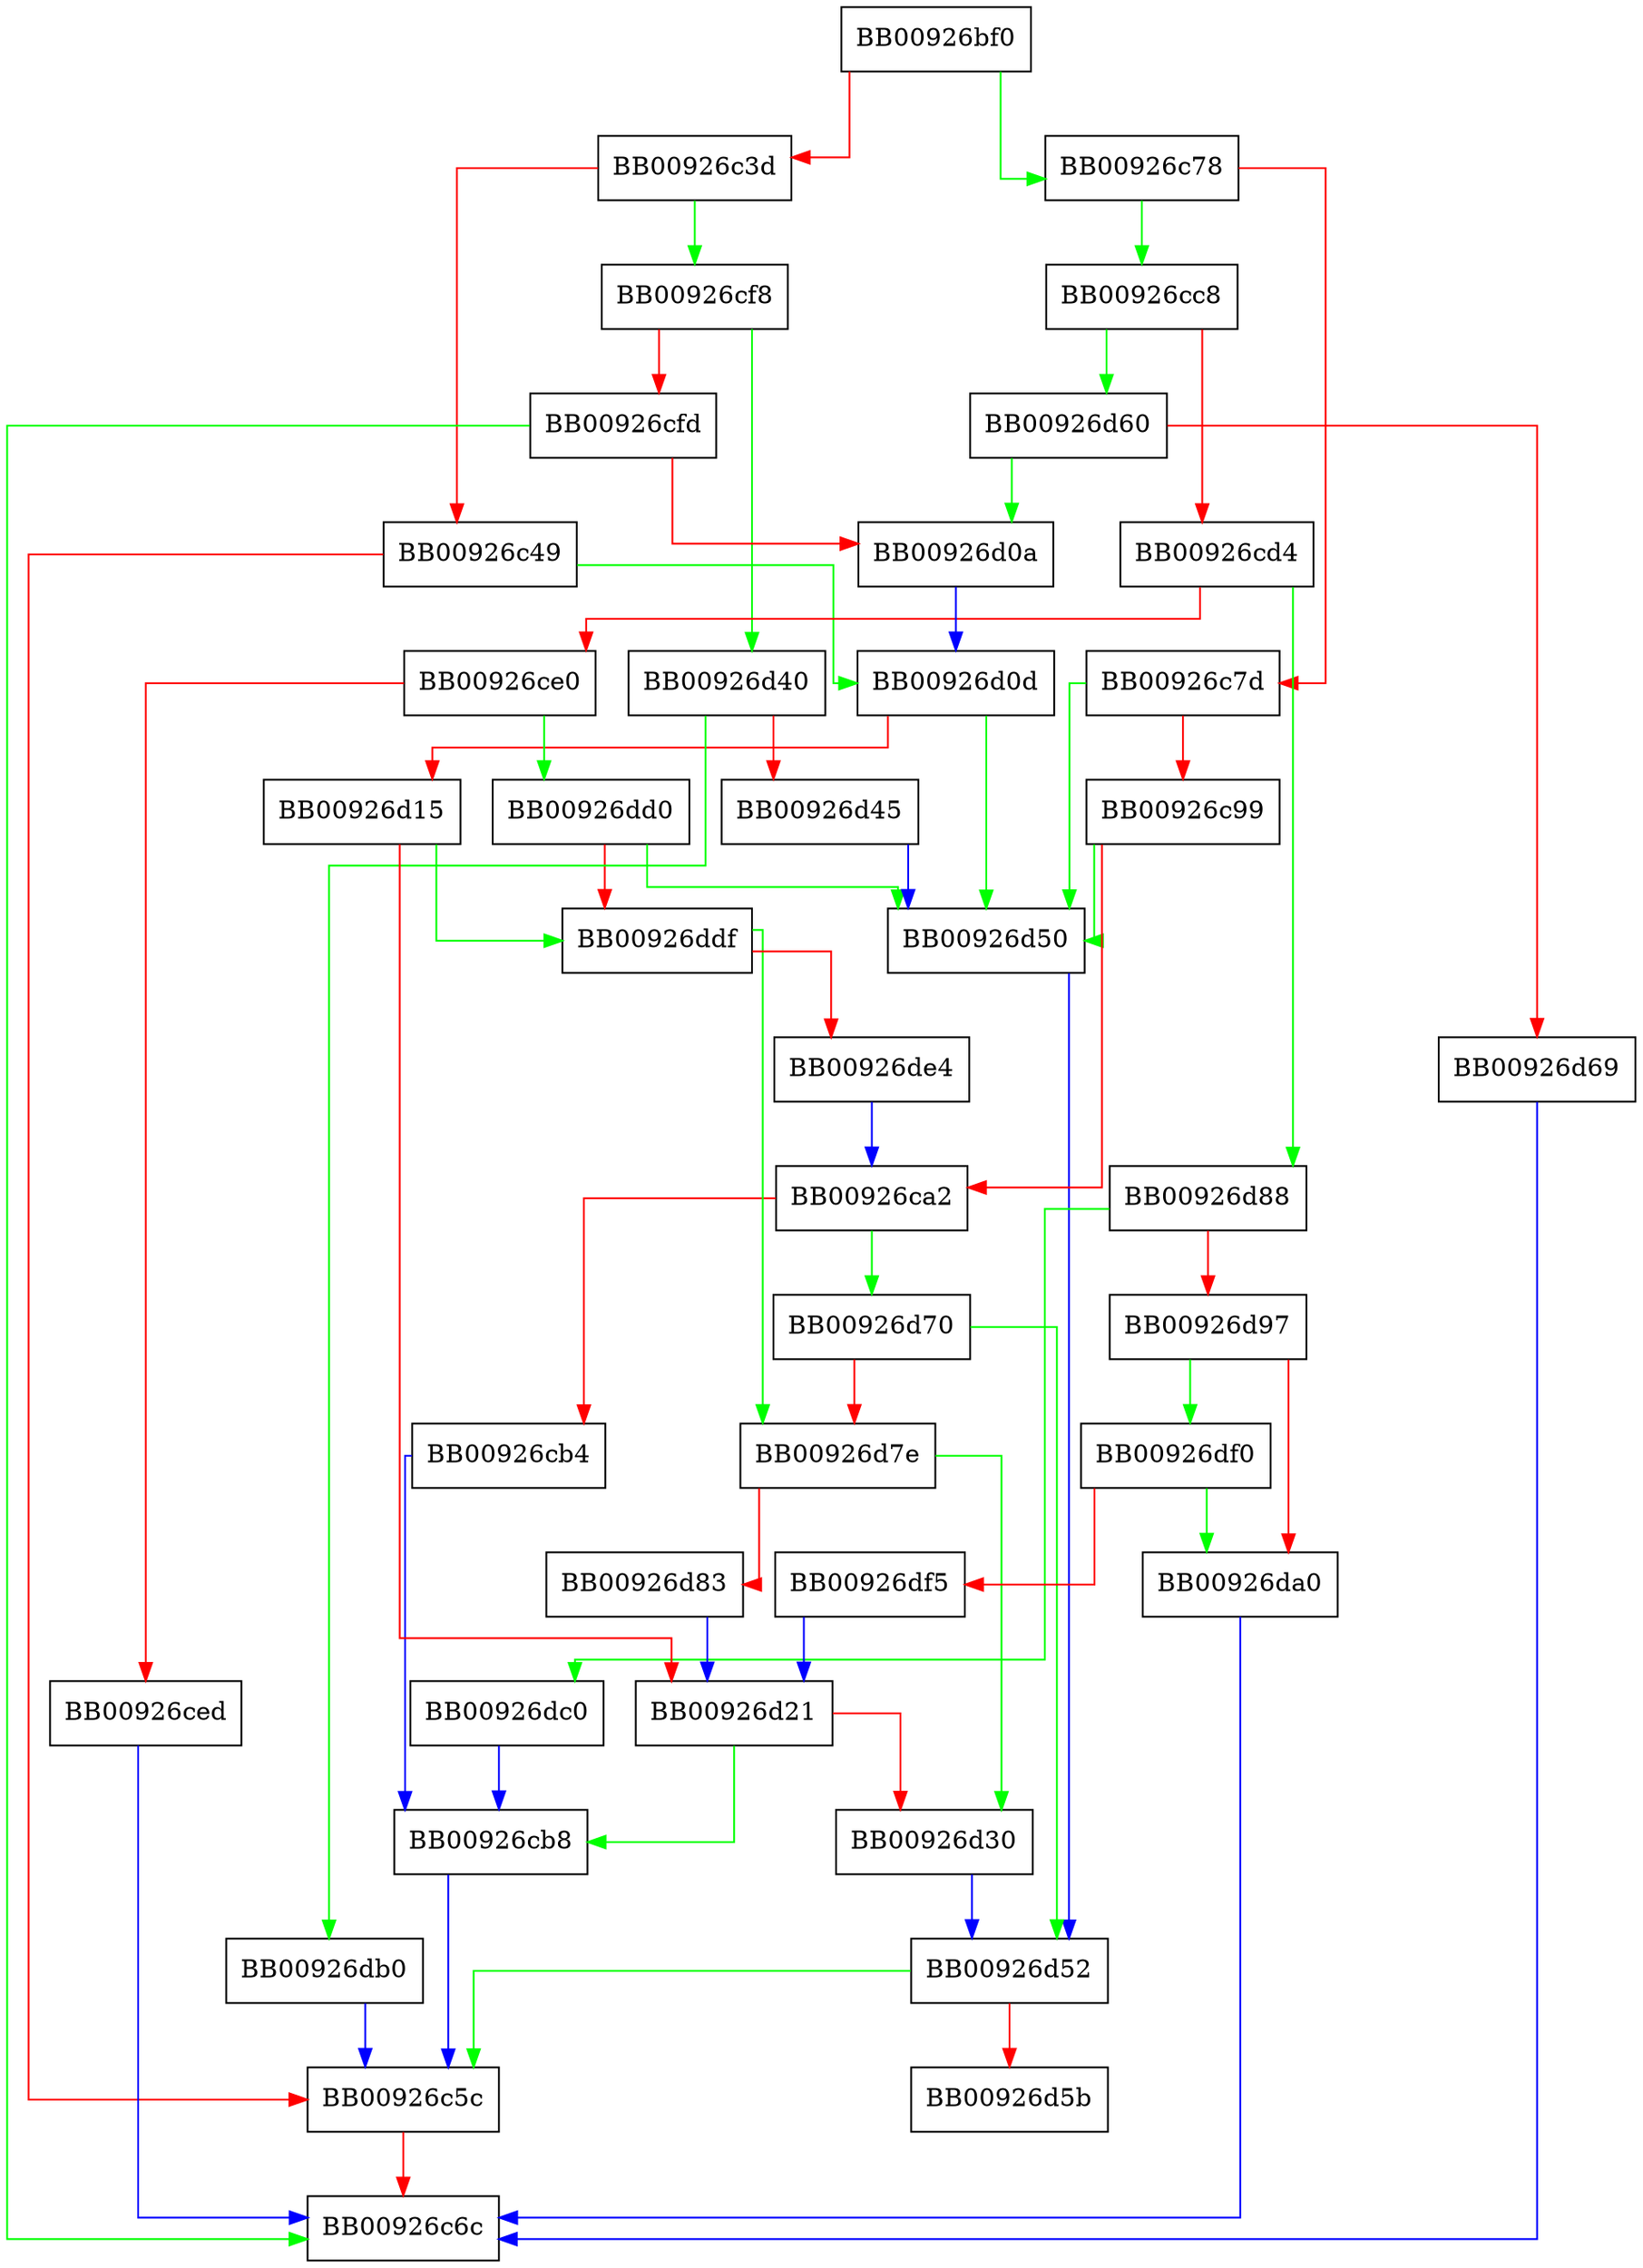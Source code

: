 digraph __unordtf2 {
  node [shape="box"];
  graph [splines=ortho];
  BB00926bf0 -> BB00926c78 [color="green"];
  BB00926bf0 -> BB00926c3d [color="red"];
  BB00926c3d -> BB00926cf8 [color="green"];
  BB00926c3d -> BB00926c49 [color="red"];
  BB00926c49 -> BB00926d0d [color="green"];
  BB00926c49 -> BB00926c5c [color="red"];
  BB00926c5c -> BB00926c6c [color="red"];
  BB00926c78 -> BB00926cc8 [color="green"];
  BB00926c78 -> BB00926c7d [color="red"];
  BB00926c7d -> BB00926d50 [color="green"];
  BB00926c7d -> BB00926c99 [color="red"];
  BB00926c99 -> BB00926d50 [color="green"];
  BB00926c99 -> BB00926ca2 [color="red"];
  BB00926ca2 -> BB00926d70 [color="green"];
  BB00926ca2 -> BB00926cb4 [color="red"];
  BB00926cb4 -> BB00926cb8 [color="blue"];
  BB00926cb8 -> BB00926c5c [color="blue"];
  BB00926cc8 -> BB00926d60 [color="green"];
  BB00926cc8 -> BB00926cd4 [color="red"];
  BB00926cd4 -> BB00926d88 [color="green"];
  BB00926cd4 -> BB00926ce0 [color="red"];
  BB00926ce0 -> BB00926dd0 [color="green"];
  BB00926ce0 -> BB00926ced [color="red"];
  BB00926ced -> BB00926c6c [color="blue"];
  BB00926cf8 -> BB00926d40 [color="green"];
  BB00926cf8 -> BB00926cfd [color="red"];
  BB00926cfd -> BB00926c6c [color="green"];
  BB00926cfd -> BB00926d0a [color="red"];
  BB00926d0a -> BB00926d0d [color="blue"];
  BB00926d0d -> BB00926d50 [color="green"];
  BB00926d0d -> BB00926d15 [color="red"];
  BB00926d15 -> BB00926ddf [color="green"];
  BB00926d15 -> BB00926d21 [color="red"];
  BB00926d21 -> BB00926cb8 [color="green"];
  BB00926d21 -> BB00926d30 [color="red"];
  BB00926d30 -> BB00926d52 [color="blue"];
  BB00926d40 -> BB00926db0 [color="green"];
  BB00926d40 -> BB00926d45 [color="red"];
  BB00926d45 -> BB00926d50 [color="blue"];
  BB00926d50 -> BB00926d52 [color="blue"];
  BB00926d52 -> BB00926c5c [color="green"];
  BB00926d52 -> BB00926d5b [color="red"];
  BB00926d60 -> BB00926d0a [color="green"];
  BB00926d60 -> BB00926d69 [color="red"];
  BB00926d69 -> BB00926c6c [color="blue"];
  BB00926d70 -> BB00926d52 [color="green"];
  BB00926d70 -> BB00926d7e [color="red"];
  BB00926d7e -> BB00926d30 [color="green"];
  BB00926d7e -> BB00926d83 [color="red"];
  BB00926d83 -> BB00926d21 [color="blue"];
  BB00926d88 -> BB00926dc0 [color="green"];
  BB00926d88 -> BB00926d97 [color="red"];
  BB00926d97 -> BB00926df0 [color="green"];
  BB00926d97 -> BB00926da0 [color="red"];
  BB00926da0 -> BB00926c6c [color="blue"];
  BB00926db0 -> BB00926c5c [color="blue"];
  BB00926dc0 -> BB00926cb8 [color="blue"];
  BB00926dd0 -> BB00926d50 [color="green"];
  BB00926dd0 -> BB00926ddf [color="red"];
  BB00926ddf -> BB00926d7e [color="green"];
  BB00926ddf -> BB00926de4 [color="red"];
  BB00926de4 -> BB00926ca2 [color="blue"];
  BB00926df0 -> BB00926da0 [color="green"];
  BB00926df0 -> BB00926df5 [color="red"];
  BB00926df5 -> BB00926d21 [color="blue"];
}